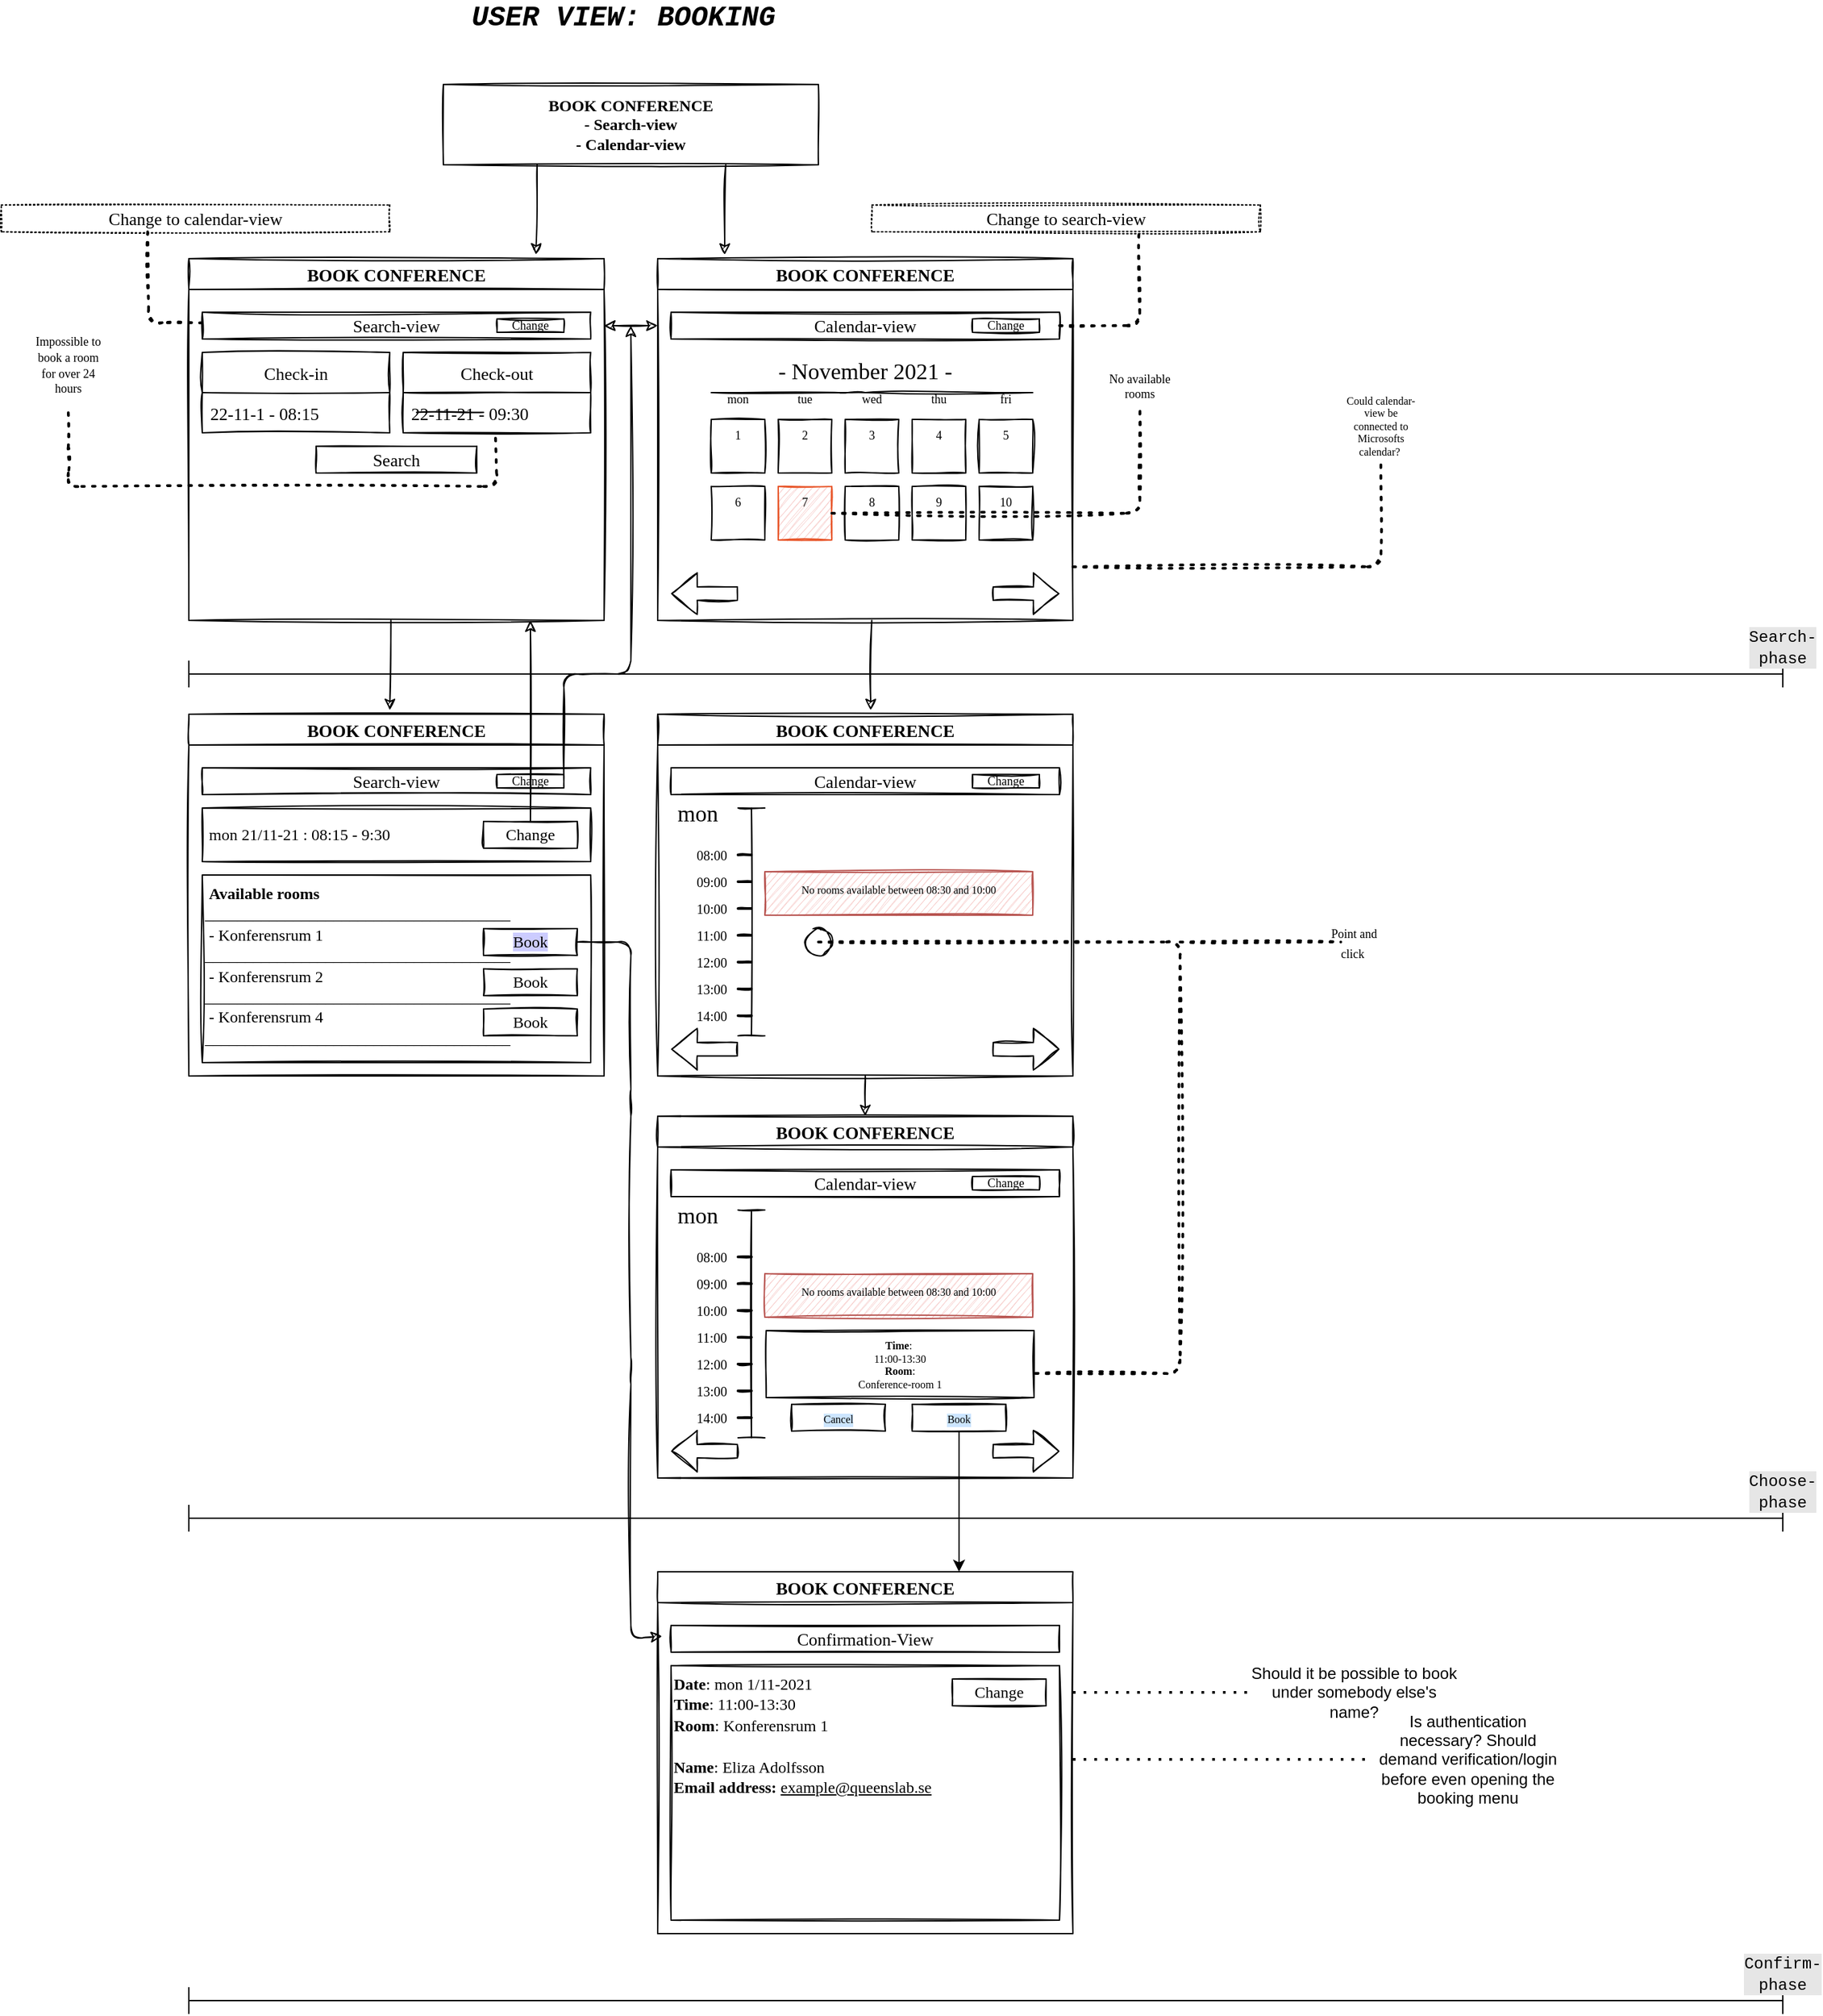 <mxfile version="14.6.0" type="github">
  <diagram id="JXZrnU6dK3xMpxj74gyy" name="Page-1">
    <mxGraphModel dx="3126" dy="891" grid="1" gridSize="10" guides="1" tooltips="1" connect="1" arrows="1" fold="1" page="1" pageScale="1" pageWidth="827" pageHeight="1169" math="0" shadow="0">
      <root>
        <mxCell id="0" />
        <mxCell id="1" parent="0" />
        <mxCell id="f3gWGGdjy4NmoF_1Ozcr-5" value="BOOK CONFERENCE" style="swimlane;fontFamily=Verdana;fontSize=13;rounded=0;sketch=1;" parent="1" vertex="1">
          <mxGeometry x="440" y="210" width="310" height="270" as="geometry" />
        </mxCell>
        <mxCell id="f3gWGGdjy4NmoF_1Ozcr-18" value="Calendar-view" style="whiteSpace=wrap;html=1;fontFamily=Verdana;fontSize=13;rounded=0;sketch=1;" parent="f3gWGGdjy4NmoF_1Ozcr-5" vertex="1">
          <mxGeometry x="10" y="40" width="290" height="20" as="geometry" />
        </mxCell>
        <mxCell id="zyLo-k-IU325QEQ1pN6g-35" value="Change" style="rounded=0;whiteSpace=wrap;html=1;fontFamily=Verdana;fontColor=#000000;align=center;verticalAlign=middle;fontSize=9;sketch=1;" parent="f3gWGGdjy4NmoF_1Ozcr-5" vertex="1">
          <mxGeometry x="235" y="45" width="50" height="10" as="geometry" />
        </mxCell>
        <mxCell id="zyLo-k-IU325QEQ1pN6g-53" value="- November 2021 -" style="text;html=1;strokeColor=none;fillColor=none;align=center;verticalAlign=middle;whiteSpace=wrap;rounded=0;fontFamily=Verdana;fontSize=17;fontColor=#000000;sketch=1;" parent="f3gWGGdjy4NmoF_1Ozcr-5" vertex="1">
          <mxGeometry x="20" y="70" width="270" height="30" as="geometry" />
        </mxCell>
        <mxCell id="zyLo-k-IU325QEQ1pN6g-54" value="" style="endArrow=none;html=1;rounded=1;fontFamily=Courier New;fontSize=21;fontColor=#000000;curved=0;sketch=1;" parent="f3gWGGdjy4NmoF_1Ozcr-5" edge="1">
          <mxGeometry width="50" height="50" relative="1" as="geometry">
            <mxPoint x="40" y="100" as="sourcePoint" />
            <mxPoint x="280" y="100" as="targetPoint" />
            <Array as="points">
              <mxPoint x="145" y="100" />
            </Array>
          </mxGeometry>
        </mxCell>
        <mxCell id="zyLo-k-IU325QEQ1pN6g-103" value="1" style="rounded=0;whiteSpace=wrap;html=1;fontFamily=Verdana;fontSize=9;fontColor=#000000;fillColor=none;align=center;verticalAlign=top;sketch=1;" parent="f3gWGGdjy4NmoF_1Ozcr-5" vertex="1">
          <mxGeometry x="40" y="120" width="40" height="40" as="geometry" />
        </mxCell>
        <mxCell id="zyLo-k-IU325QEQ1pN6g-104" value="2" style="rounded=0;whiteSpace=wrap;html=1;fontFamily=Verdana;fontSize=9;fontColor=#000000;fillColor=none;align=center;verticalAlign=top;sketch=1;" parent="f3gWGGdjy4NmoF_1Ozcr-5" vertex="1">
          <mxGeometry x="90" y="120" width="40" height="40" as="geometry" />
        </mxCell>
        <mxCell id="zyLo-k-IU325QEQ1pN6g-105" value="3" style="rounded=0;whiteSpace=wrap;html=1;fontFamily=Verdana;fontSize=9;fontColor=#000000;fillColor=none;align=center;verticalAlign=top;sketch=1;" parent="f3gWGGdjy4NmoF_1Ozcr-5" vertex="1">
          <mxGeometry x="140" y="120" width="40" height="40" as="geometry" />
        </mxCell>
        <mxCell id="zyLo-k-IU325QEQ1pN6g-106" value="4" style="rounded=0;whiteSpace=wrap;html=1;fontFamily=Verdana;fontSize=9;fontColor=#000000;fillColor=none;align=center;verticalAlign=top;sketch=1;" parent="f3gWGGdjy4NmoF_1Ozcr-5" vertex="1">
          <mxGeometry x="190" y="120" width="40" height="40" as="geometry" />
        </mxCell>
        <mxCell id="zyLo-k-IU325QEQ1pN6g-108" value="5" style="rounded=0;whiteSpace=wrap;html=1;fontFamily=Verdana;fontSize=9;fontColor=#000000;fillColor=none;align=center;verticalAlign=top;sketch=1;" parent="f3gWGGdjy4NmoF_1Ozcr-5" vertex="1">
          <mxGeometry x="240" y="120" width="40" height="40" as="geometry" />
        </mxCell>
        <mxCell id="zyLo-k-IU325QEQ1pN6g-109" value="6" style="rounded=0;whiteSpace=wrap;html=1;fontFamily=Verdana;fontSize=9;fontColor=#000000;fillColor=none;align=center;verticalAlign=top;sketch=1;" parent="f3gWGGdjy4NmoF_1Ozcr-5" vertex="1">
          <mxGeometry x="40" y="170" width="40" height="40" as="geometry" />
        </mxCell>
        <mxCell id="zyLo-k-IU325QEQ1pN6g-110" value="7" style="rounded=0;whiteSpace=wrap;html=1;fontFamily=Verdana;fontSize=9;fillColor=#f8cecc;align=center;verticalAlign=top;strokeColor=#E8562A;sketch=1;" parent="f3gWGGdjy4NmoF_1Ozcr-5" vertex="1">
          <mxGeometry x="90" y="170" width="40" height="40" as="geometry" />
        </mxCell>
        <mxCell id="zyLo-k-IU325QEQ1pN6g-111" value="8" style="rounded=0;whiteSpace=wrap;html=1;fontFamily=Verdana;fontSize=9;fontColor=#000000;fillColor=none;align=center;verticalAlign=top;sketch=1;" parent="f3gWGGdjy4NmoF_1Ozcr-5" vertex="1">
          <mxGeometry x="140" y="170" width="40" height="40" as="geometry" />
        </mxCell>
        <mxCell id="zyLo-k-IU325QEQ1pN6g-112" value="9" style="rounded=0;whiteSpace=wrap;html=1;fontFamily=Verdana;fontSize=9;fontColor=#000000;fillColor=none;align=center;verticalAlign=top;sketch=1;" parent="f3gWGGdjy4NmoF_1Ozcr-5" vertex="1">
          <mxGeometry x="190" y="170" width="40" height="40" as="geometry" />
        </mxCell>
        <mxCell id="zyLo-k-IU325QEQ1pN6g-113" value="10" style="rounded=0;whiteSpace=wrap;html=1;fontFamily=Verdana;fontSize=9;fontColor=#000000;fillColor=none;align=center;verticalAlign=top;sketch=1;" parent="f3gWGGdjy4NmoF_1Ozcr-5" vertex="1">
          <mxGeometry x="240" y="170" width="40" height="40" as="geometry" />
        </mxCell>
        <mxCell id="zyLo-k-IU325QEQ1pN6g-114" value="mon" style="text;html=1;strokeColor=none;fillColor=none;align=center;verticalAlign=middle;whiteSpace=wrap;rounded=0;fontFamily=Verdana;fontSize=9;fontColor=#000000;sketch=1;" parent="f3gWGGdjy4NmoF_1Ozcr-5" vertex="1">
          <mxGeometry x="30" y="90" width="60" height="30" as="geometry" />
        </mxCell>
        <mxCell id="zyLo-k-IU325QEQ1pN6g-115" value="tue" style="text;html=1;strokeColor=none;fillColor=none;align=center;verticalAlign=middle;whiteSpace=wrap;rounded=0;fontFamily=Verdana;fontSize=9;fontColor=#000000;sketch=1;" parent="f3gWGGdjy4NmoF_1Ozcr-5" vertex="1">
          <mxGeometry x="80" y="90" width="60" height="30" as="geometry" />
        </mxCell>
        <mxCell id="zyLo-k-IU325QEQ1pN6g-116" value="wed" style="text;html=1;strokeColor=none;fillColor=none;align=center;verticalAlign=middle;whiteSpace=wrap;rounded=0;fontFamily=Verdana;fontSize=9;fontColor=#000000;sketch=1;" parent="f3gWGGdjy4NmoF_1Ozcr-5" vertex="1">
          <mxGeometry x="130" y="90" width="60" height="30" as="geometry" />
        </mxCell>
        <mxCell id="zyLo-k-IU325QEQ1pN6g-118" value="thu" style="text;html=1;strokeColor=none;fillColor=none;align=center;verticalAlign=middle;whiteSpace=wrap;rounded=0;fontFamily=Verdana;fontSize=9;fontColor=#000000;sketch=1;" parent="f3gWGGdjy4NmoF_1Ozcr-5" vertex="1">
          <mxGeometry x="180" y="90" width="60" height="30" as="geometry" />
        </mxCell>
        <mxCell id="zyLo-k-IU325QEQ1pN6g-119" value="fri" style="text;html=1;strokeColor=none;fillColor=none;align=center;verticalAlign=middle;whiteSpace=wrap;rounded=0;fontFamily=Verdana;fontSize=9;fontColor=#000000;sketch=1;" parent="f3gWGGdjy4NmoF_1Ozcr-5" vertex="1">
          <mxGeometry x="230" y="90" width="60" height="30" as="geometry" />
        </mxCell>
        <mxCell id="J3u3MtIdnGx9U0rs0A85-35" value="" style="shape=flexArrow;endArrow=classic;html=1;rounded=1;fontFamily=Verdana;fontSize=17;fontColor=#000000;curved=0;sketch=1;" edge="1" parent="f3gWGGdjy4NmoF_1Ozcr-5">
          <mxGeometry width="50" height="50" relative="1" as="geometry">
            <mxPoint x="60" y="250" as="sourcePoint" />
            <mxPoint x="10" y="250" as="targetPoint" />
          </mxGeometry>
        </mxCell>
        <mxCell id="J3u3MtIdnGx9U0rs0A85-36" value="" style="shape=flexArrow;endArrow=classic;html=1;rounded=1;fontFamily=Verdana;fontSize=17;fontColor=#000000;curved=0;sketch=1;" edge="1" parent="f3gWGGdjy4NmoF_1Ozcr-5">
          <mxGeometry width="50" height="50" relative="1" as="geometry">
            <mxPoint x="250" y="250" as="sourcePoint" />
            <mxPoint x="300" y="250" as="targetPoint" />
          </mxGeometry>
        </mxCell>
        <mxCell id="f3gWGGdjy4NmoF_1Ozcr-19" value="BOOK CONFERENCE" style="swimlane;fontFamily=Verdana;fontSize=13;rounded=0;sketch=1;" parent="1" vertex="1">
          <mxGeometry x="90" y="210" width="310" height="270" as="geometry" />
        </mxCell>
        <mxCell id="f3gWGGdjy4NmoF_1Ozcr-20" value="Check-in" style="swimlane;fontStyle=0;childLayout=stackLayout;horizontal=1;startSize=30;horizontalStack=0;resizeParent=1;resizeParentMax=0;resizeLast=0;collapsible=1;marginBottom=0;fontFamily=Verdana;fontSize=13;rounded=0;sketch=1;" parent="f3gWGGdjy4NmoF_1Ozcr-19" vertex="1">
          <mxGeometry x="10" y="70" width="140" height="60" as="geometry" />
        </mxCell>
        <mxCell id="f3gWGGdjy4NmoF_1Ozcr-21" value="22-11-1 - 08:15" style="text;strokeColor=none;fillColor=none;align=left;verticalAlign=middle;spacingLeft=4;spacingRight=4;overflow=hidden;points=[[0,0.5],[1,0.5]];portConstraint=eastwest;rotatable=0;fontFamily=Verdana;fontSize=13;rounded=0;sketch=1;" parent="f3gWGGdjy4NmoF_1Ozcr-20" vertex="1">
          <mxGeometry y="30" width="140" height="30" as="geometry" />
        </mxCell>
        <mxCell id="f3gWGGdjy4NmoF_1Ozcr-22" value="Check-out" style="swimlane;fontStyle=0;childLayout=stackLayout;horizontal=1;startSize=30;horizontalStack=0;resizeParent=1;resizeParentMax=0;resizeLast=0;collapsible=1;marginBottom=0;fontFamily=Verdana;fontSize=13;rounded=0;sketch=1;" parent="f3gWGGdjy4NmoF_1Ozcr-19" vertex="1">
          <mxGeometry x="160" y="70" width="140" height="60" as="geometry" />
        </mxCell>
        <mxCell id="f3gWGGdjy4NmoF_1Ozcr-23" value="22-11-21 - 09:30" style="text;strokeColor=none;fillColor=none;align=left;verticalAlign=middle;spacingLeft=4;spacingRight=4;overflow=hidden;points=[[0,0.5],[1,0.5]];portConstraint=eastwest;rotatable=0;fontFamily=Verdana;fontSize=13;rounded=0;fontColor=#000000;sketch=1;" parent="f3gWGGdjy4NmoF_1Ozcr-22" vertex="1">
          <mxGeometry y="30" width="140" height="30" as="geometry" />
        </mxCell>
        <mxCell id="zyLo-k-IU325QEQ1pN6g-11" value="" style="endArrow=none;html=1;rounded=1;fontFamily=Courier New;fontColor=#000000;curved=0;sketch=1;" parent="f3gWGGdjy4NmoF_1Ozcr-22" edge="1">
          <mxGeometry width="50" height="50" relative="1" as="geometry">
            <mxPoint x="10" y="44.8" as="sourcePoint" />
            <mxPoint x="60" y="44.8" as="targetPoint" />
          </mxGeometry>
        </mxCell>
        <mxCell id="f3gWGGdjy4NmoF_1Ozcr-24" value="Search" style="whiteSpace=wrap;html=1;fontFamily=Verdana;fontSize=13;rounded=0;sketch=1;" parent="f3gWGGdjy4NmoF_1Ozcr-19" vertex="1">
          <mxGeometry x="95" y="140" width="120" height="20" as="geometry" />
        </mxCell>
        <mxCell id="f3gWGGdjy4NmoF_1Ozcr-25" value="Search-view" style="whiteSpace=wrap;html=1;fontFamily=Verdana;fontSize=13;rounded=0;sketch=1;" parent="f3gWGGdjy4NmoF_1Ozcr-19" vertex="1">
          <mxGeometry x="10" y="40" width="290" height="20" as="geometry" />
        </mxCell>
        <mxCell id="zyLo-k-IU325QEQ1pN6g-36" value="Change" style="rounded=0;whiteSpace=wrap;html=1;fontFamily=Verdana;fontColor=#000000;align=center;verticalAlign=middle;fontSize=9;sketch=1;" parent="f3gWGGdjy4NmoF_1Ozcr-19" vertex="1">
          <mxGeometry x="230" y="45" width="50" height="10" as="geometry" />
        </mxCell>
        <mxCell id="f3gWGGdjy4NmoF_1Ozcr-53" value="&lt;font face=&quot;Verdana&quot;&gt;&lt;b&gt;BOOK CONFERENCE&lt;br&gt;- Search-view&lt;br&gt;- Calendar-view&lt;br&gt;&lt;/b&gt;&lt;/font&gt;" style="rounded=0;whiteSpace=wrap;html=1;glass=0;sketch=1;" parent="1" vertex="1">
          <mxGeometry x="280" y="80" width="280" height="60" as="geometry" />
        </mxCell>
        <mxCell id="f3gWGGdjy4NmoF_1Ozcr-54" value="" style="endArrow=classic;html=1;rounded=1;curved=0;exitX=0.25;exitY=1;exitDx=0;exitDy=0;entryX=0.836;entryY=-0.011;entryDx=0;entryDy=0;entryPerimeter=0;sketch=1;" parent="1" source="f3gWGGdjy4NmoF_1Ozcr-53" target="f3gWGGdjy4NmoF_1Ozcr-19" edge="1">
          <mxGeometry width="50" height="50" relative="1" as="geometry">
            <mxPoint x="390" y="360" as="sourcePoint" />
            <mxPoint x="440" y="310" as="targetPoint" />
          </mxGeometry>
        </mxCell>
        <mxCell id="f3gWGGdjy4NmoF_1Ozcr-55" value="" style="endArrow=classic;html=1;rounded=1;curved=0;exitX=0.25;exitY=1;exitDx=0;exitDy=0;entryX=0.836;entryY=-0.011;entryDx=0;entryDy=0;entryPerimeter=0;sketch=1;" parent="1" edge="1">
          <mxGeometry width="50" height="50" relative="1" as="geometry">
            <mxPoint x="490.84" y="140" as="sourcePoint" />
            <mxPoint x="490.0" y="207.14" as="targetPoint" />
          </mxGeometry>
        </mxCell>
        <mxCell id="f3gWGGdjy4NmoF_1Ozcr-56" value="" style="endArrow=classic;startArrow=classic;html=1;rounded=1;curved=0;sketch=1;" parent="1" edge="1">
          <mxGeometry width="50" height="50" relative="1" as="geometry">
            <mxPoint x="400" y="260" as="sourcePoint" />
            <mxPoint x="440" y="260" as="targetPoint" />
          </mxGeometry>
        </mxCell>
        <mxCell id="f3gWGGdjy4NmoF_1Ozcr-59" value="Change to search-view" style="whiteSpace=wrap;html=1;fontFamily=Verdana;fontSize=13;rounded=0;dashed=1;dashPattern=1 2;sketch=1;" parent="1" vertex="1">
          <mxGeometry x="600" y="170" width="290" height="20" as="geometry" />
        </mxCell>
        <mxCell id="f3gWGGdjy4NmoF_1Ozcr-60" value="Change to calendar-view" style="whiteSpace=wrap;html=1;fontFamily=Verdana;fontSize=13;rounded=0;dashed=1;dashPattern=1 2;sketch=1;" parent="1" vertex="1">
          <mxGeometry x="-50" y="170" width="290" height="20" as="geometry" />
        </mxCell>
        <mxCell id="f3gWGGdjy4NmoF_1Ozcr-61" value="" style="endArrow=none;dashed=1;html=1;dashPattern=1 3;strokeWidth=2;rounded=1;curved=0;exitX=1;exitY=0.5;exitDx=0;exitDy=0;entryX=0.687;entryY=1.108;entryDx=0;entryDy=0;entryPerimeter=0;sketch=1;" parent="1" source="f3gWGGdjy4NmoF_1Ozcr-18" target="f3gWGGdjy4NmoF_1Ozcr-59" edge="1">
          <mxGeometry width="50" height="50" relative="1" as="geometry">
            <mxPoint x="760" y="260" as="sourcePoint" />
            <mxPoint x="800" y="200" as="targetPoint" />
            <Array as="points">
              <mxPoint x="800" y="260" />
            </Array>
          </mxGeometry>
        </mxCell>
        <mxCell id="f3gWGGdjy4NmoF_1Ozcr-62" value="" style="endArrow=none;dashed=1;html=1;dashPattern=1 3;strokeWidth=2;rounded=1;curved=0;exitX=0;exitY=0.392;exitDx=0;exitDy=0;entryX=0.687;entryY=1.108;entryDx=0;entryDy=0;entryPerimeter=0;exitPerimeter=0;sketch=1;" parent="1" source="f3gWGGdjy4NmoF_1Ozcr-25" edge="1">
          <mxGeometry width="50" height="50" relative="1" as="geometry">
            <mxPoint y="257.84" as="sourcePoint" />
            <mxPoint x="59.23" y="190.0" as="targetPoint" />
            <Array as="points">
              <mxPoint x="60" y="257.84" />
            </Array>
          </mxGeometry>
        </mxCell>
        <mxCell id="zyLo-k-IU325QEQ1pN6g-2" value="" style="endArrow=classic;html=1;rounded=1;curved=0;exitX=0.25;exitY=1;exitDx=0;exitDy=0;entryX=0.836;entryY=-0.011;entryDx=0;entryDy=0;entryPerimeter=0;sketch=1;" parent="1" edge="1">
          <mxGeometry width="50" height="50" relative="1" as="geometry">
            <mxPoint x="240.84" y="480" as="sourcePoint" />
            <mxPoint x="240.0" y="547.03" as="targetPoint" />
          </mxGeometry>
        </mxCell>
        <mxCell id="zyLo-k-IU325QEQ1pN6g-3" value="" style="endArrow=classic;html=1;rounded=1;curved=0;exitX=0.25;exitY=1;exitDx=0;exitDy=0;entryX=0.836;entryY=-0.011;entryDx=0;entryDy=0;entryPerimeter=0;sketch=1;" parent="1" edge="1">
          <mxGeometry width="50" height="50" relative="1" as="geometry">
            <mxPoint x="599.84" y="480" as="sourcePoint" />
            <mxPoint x="599.0" y="547.03" as="targetPoint" />
          </mxGeometry>
        </mxCell>
        <mxCell id="zyLo-k-IU325QEQ1pN6g-4" value="BOOK CONFERENCE" style="swimlane;fontFamily=Verdana;fontSize=13;rounded=0;sketch=1;" parent="1" vertex="1">
          <mxGeometry x="90" y="550" width="310" height="270" as="geometry" />
        </mxCell>
        <mxCell id="zyLo-k-IU325QEQ1pN6g-10" value="Search-view" style="whiteSpace=wrap;html=1;fontFamily=Verdana;fontSize=13;rounded=0;sketch=1;" parent="zyLo-k-IU325QEQ1pN6g-4" vertex="1">
          <mxGeometry x="10" y="40" width="290" height="20" as="geometry" />
        </mxCell>
        <mxCell id="zyLo-k-IU325QEQ1pN6g-25" value="&lt;font face=&quot;Verdana&quot;&gt;&amp;nbsp;mon 21/11-21 : 08:15 - 9:30&lt;/font&gt;" style="rounded=0;whiteSpace=wrap;html=1;fontFamily=Courier New;fontColor=#000000;align=left;sketch=1;" parent="zyLo-k-IU325QEQ1pN6g-4" vertex="1">
          <mxGeometry x="10" y="70" width="290" height="40" as="geometry" />
        </mxCell>
        <mxCell id="zyLo-k-IU325QEQ1pN6g-29" value="&lt;font face=&quot;Verdana&quot;&gt;&amp;nbsp;&lt;b&gt;Available&amp;nbsp;rooms&lt;/b&gt;&lt;br&gt;______________________________________&lt;br&gt;&amp;nbsp;- Konferensrum 1&lt;br&gt;______________________________________&lt;br&gt;&amp;nbsp;- Konferensrum 2&lt;br&gt;______________________________________&lt;br&gt;&amp;nbsp;- Konferensrum 4&lt;br&gt;______________________________________&lt;br&gt;&lt;/font&gt;" style="rounded=0;whiteSpace=wrap;html=1;fontFamily=Courier New;fontColor=#000000;align=left;verticalAlign=top;sketch=1;" parent="zyLo-k-IU325QEQ1pN6g-4" vertex="1">
          <mxGeometry x="10" y="120" width="290" height="140" as="geometry" />
        </mxCell>
        <mxCell id="zyLo-k-IU325QEQ1pN6g-30" value="Change" style="rounded=0;whiteSpace=wrap;html=1;fontFamily=Verdana;fontColor=#000000;align=center;verticalAlign=middle;sketch=1;" parent="zyLo-k-IU325QEQ1pN6g-4" vertex="1">
          <mxGeometry x="220" y="80" width="70" height="20" as="geometry" />
        </mxCell>
        <mxCell id="zyLo-k-IU325QEQ1pN6g-32" value="&lt;span style=&quot;background-color: rgb(204 , 204 , 255)&quot;&gt;Book&lt;/span&gt;" style="whiteSpace=wrap;html=1;fontFamily=Verdana;fontSize=12;rounded=0;sketch=1;" parent="zyLo-k-IU325QEQ1pN6g-4" vertex="1">
          <mxGeometry x="220" y="160" width="70" height="20" as="geometry" />
        </mxCell>
        <mxCell id="zyLo-k-IU325QEQ1pN6g-33" value="Book" style="whiteSpace=wrap;html=1;fontFamily=Verdana;fontSize=12;rounded=0;sketch=1;" parent="zyLo-k-IU325QEQ1pN6g-4" vertex="1">
          <mxGeometry x="220" y="190" width="70" height="20" as="geometry" />
        </mxCell>
        <mxCell id="zyLo-k-IU325QEQ1pN6g-34" value="Book" style="whiteSpace=wrap;html=1;fontFamily=Verdana;fontSize=12;rounded=0;sketch=1;" parent="zyLo-k-IU325QEQ1pN6g-4" vertex="1">
          <mxGeometry x="220" y="220" width="70" height="20" as="geometry" />
        </mxCell>
        <mxCell id="zyLo-k-IU325QEQ1pN6g-44" value="Change" style="rounded=0;whiteSpace=wrap;html=1;fontFamily=Verdana;fontColor=#000000;align=center;verticalAlign=middle;fontSize=9;sketch=1;" parent="zyLo-k-IU325QEQ1pN6g-4" vertex="1">
          <mxGeometry x="230" y="45" width="50" height="10" as="geometry" />
        </mxCell>
        <mxCell id="zyLo-k-IU325QEQ1pN6g-31" value="" style="endArrow=classic;html=1;rounded=1;curved=0;exitX=0.5;exitY=0;exitDx=0;exitDy=0;sketch=1;" parent="1" source="zyLo-k-IU325QEQ1pN6g-30" edge="1">
          <mxGeometry width="50" height="50" relative="1" as="geometry">
            <mxPoint x="350.84" y="500" as="sourcePoint" />
            <mxPoint x="345" y="480" as="targetPoint" />
          </mxGeometry>
        </mxCell>
        <mxCell id="zyLo-k-IU325QEQ1pN6g-37" value="BOOK CONFERENCE" style="swimlane;fontFamily=Verdana;fontSize=13;rounded=0;sketch=1;" parent="1" vertex="1">
          <mxGeometry x="440" y="550" width="310" height="270" as="geometry" />
        </mxCell>
        <mxCell id="zyLo-k-IU325QEQ1pN6g-38" value="Calendar-view" style="whiteSpace=wrap;html=1;fontFamily=Verdana;fontSize=13;rounded=0;sketch=1;" parent="zyLo-k-IU325QEQ1pN6g-37" vertex="1">
          <mxGeometry x="10" y="40" width="290" height="20" as="geometry" />
        </mxCell>
        <mxCell id="zyLo-k-IU325QEQ1pN6g-43" value="Change" style="rounded=0;whiteSpace=wrap;html=1;fontFamily=Verdana;fontColor=#000000;align=center;verticalAlign=middle;fontSize=9;sketch=1;" parent="zyLo-k-IU325QEQ1pN6g-37" vertex="1">
          <mxGeometry x="235" y="45" width="50" height="10" as="geometry" />
        </mxCell>
        <mxCell id="zyLo-k-IU325QEQ1pN6g-123" value="" style="shape=flexArrow;endArrow=classic;html=1;rounded=1;fontFamily=Verdana;fontSize=17;fontColor=#000000;curved=0;sketch=1;" parent="zyLo-k-IU325QEQ1pN6g-37" edge="1">
          <mxGeometry width="50" height="50" relative="1" as="geometry">
            <mxPoint x="250" y="250" as="sourcePoint" />
            <mxPoint x="300" y="250" as="targetPoint" />
          </mxGeometry>
        </mxCell>
        <mxCell id="zyLo-k-IU325QEQ1pN6g-124" value="" style="shape=flexArrow;endArrow=classic;html=1;rounded=1;fontFamily=Verdana;fontSize=17;fontColor=#000000;curved=0;sketch=1;" parent="zyLo-k-IU325QEQ1pN6g-37" edge="1">
          <mxGeometry width="50" height="50" relative="1" as="geometry">
            <mxPoint x="60" y="250" as="sourcePoint" />
            <mxPoint x="10" y="250" as="targetPoint" />
          </mxGeometry>
        </mxCell>
        <mxCell id="zyLo-k-IU325QEQ1pN6g-125" value="mon" style="text;html=1;strokeColor=none;fillColor=none;align=center;verticalAlign=middle;whiteSpace=wrap;rounded=0;fontFamily=Verdana;fontSize=17;fontColor=#000000;sketch=1;" parent="zyLo-k-IU325QEQ1pN6g-37" vertex="1">
          <mxGeometry y="60" width="60" height="30" as="geometry" />
        </mxCell>
        <mxCell id="zyLo-k-IU325QEQ1pN6g-126" value="" style="shape=crossbar;whiteSpace=wrap;html=1;rounded=1;direction=south;fontFamily=Verdana;fontSize=17;fontColor=#000000;strokeColor=#000000;fillColor=none;align=center;verticalAlign=top;labelBackgroundColor=none;sketch=1;" parent="zyLo-k-IU325QEQ1pN6g-37" vertex="1">
          <mxGeometry x="60" y="70" width="20" height="170" as="geometry" />
        </mxCell>
        <mxCell id="zyLo-k-IU325QEQ1pN6g-127" value="" style="line;strokeWidth=2;html=1;rounded=0;labelBackgroundColor=none;fontFamily=Verdana;fontSize=17;fontColor=#000000;fillColor=none;align=center;verticalAlign=top;fontStyle=0;sketch=1;" parent="zyLo-k-IU325QEQ1pN6g-37" vertex="1">
          <mxGeometry x="60" y="100" width="10" height="10" as="geometry" />
        </mxCell>
        <mxCell id="zyLo-k-IU325QEQ1pN6g-128" value="08:00" style="text;strokeColor=none;fillColor=none;html=1;fontSize=10;fontStyle=0;verticalAlign=middle;align=center;rounded=0;labelBackgroundColor=none;fontFamily=Verdana;fontColor=#000000;sketch=1;" parent="zyLo-k-IU325QEQ1pN6g-37" vertex="1">
          <mxGeometry x="20" y="97.5" width="40" height="15" as="geometry" />
        </mxCell>
        <mxCell id="zyLo-k-IU325QEQ1pN6g-129" value="" style="line;strokeWidth=2;html=1;rounded=0;labelBackgroundColor=none;fontFamily=Verdana;fontSize=17;fontColor=#000000;fillColor=none;align=center;verticalAlign=top;fontStyle=0;sketch=1;" parent="zyLo-k-IU325QEQ1pN6g-37" vertex="1">
          <mxGeometry x="60" y="120" width="10" height="10" as="geometry" />
        </mxCell>
        <mxCell id="zyLo-k-IU325QEQ1pN6g-130" value="09:00" style="text;strokeColor=none;fillColor=none;html=1;fontSize=10;fontStyle=0;verticalAlign=middle;align=center;rounded=0;labelBackgroundColor=none;fontFamily=Verdana;fontColor=#000000;sketch=1;" parent="zyLo-k-IU325QEQ1pN6g-37" vertex="1">
          <mxGeometry x="20" y="117.5" width="40" height="15" as="geometry" />
        </mxCell>
        <mxCell id="zyLo-k-IU325QEQ1pN6g-142" value="" style="line;strokeWidth=2;html=1;rounded=0;labelBackgroundColor=none;fontFamily=Verdana;fontSize=17;fontColor=#000000;fillColor=none;align=center;verticalAlign=top;fontStyle=0;sketch=1;" parent="zyLo-k-IU325QEQ1pN6g-37" vertex="1">
          <mxGeometry x="60" y="140" width="10" height="10" as="geometry" />
        </mxCell>
        <mxCell id="zyLo-k-IU325QEQ1pN6g-143" value="" style="line;strokeWidth=2;html=1;rounded=0;labelBackgroundColor=none;fontFamily=Verdana;fontSize=17;fontColor=#000000;fillColor=none;align=center;verticalAlign=top;fontStyle=0;sketch=1;" parent="zyLo-k-IU325QEQ1pN6g-37" vertex="1">
          <mxGeometry x="60" y="160" width="10" height="10" as="geometry" />
        </mxCell>
        <mxCell id="zyLo-k-IU325QEQ1pN6g-144" value="" style="line;strokeWidth=2;html=1;rounded=0;labelBackgroundColor=none;fontFamily=Verdana;fontSize=17;fontColor=#000000;fillColor=none;align=center;verticalAlign=top;fontStyle=0;sketch=1;" parent="zyLo-k-IU325QEQ1pN6g-37" vertex="1">
          <mxGeometry x="60" y="180" width="10" height="10" as="geometry" />
        </mxCell>
        <mxCell id="zyLo-k-IU325QEQ1pN6g-145" value="" style="line;strokeWidth=2;html=1;rounded=0;labelBackgroundColor=none;fontFamily=Verdana;fontSize=17;fontColor=#000000;fillColor=none;align=center;verticalAlign=top;fontStyle=0;sketch=1;" parent="zyLo-k-IU325QEQ1pN6g-37" vertex="1">
          <mxGeometry x="60" y="200" width="10" height="10" as="geometry" />
        </mxCell>
        <mxCell id="zyLo-k-IU325QEQ1pN6g-161" value="" style="line;strokeWidth=2;html=1;rounded=0;labelBackgroundColor=none;fontFamily=Verdana;fontSize=17;fontColor=#000000;fillColor=none;align=center;verticalAlign=top;fontStyle=0;sketch=1;" parent="zyLo-k-IU325QEQ1pN6g-37" vertex="1">
          <mxGeometry x="60" y="220" width="10" height="10" as="geometry" />
        </mxCell>
        <mxCell id="zyLo-k-IU325QEQ1pN6g-178" value="10:00" style="text;strokeColor=none;fillColor=none;html=1;fontSize=10;fontStyle=0;verticalAlign=middle;align=center;rounded=0;labelBackgroundColor=none;fontFamily=Verdana;fontColor=#000000;sketch=1;" parent="zyLo-k-IU325QEQ1pN6g-37" vertex="1">
          <mxGeometry x="20" y="137.5" width="40" height="15" as="geometry" />
        </mxCell>
        <mxCell id="zyLo-k-IU325QEQ1pN6g-179" value="11:00" style="text;strokeColor=none;fillColor=none;html=1;fontSize=10;fontStyle=0;verticalAlign=middle;align=center;rounded=0;labelBackgroundColor=none;fontFamily=Verdana;fontColor=#000000;sketch=1;" parent="zyLo-k-IU325QEQ1pN6g-37" vertex="1">
          <mxGeometry x="20" y="157.5" width="40" height="15" as="geometry" />
        </mxCell>
        <mxCell id="zyLo-k-IU325QEQ1pN6g-180" value="12:00" style="text;strokeColor=none;fillColor=none;html=1;fontSize=10;fontStyle=0;verticalAlign=middle;align=center;rounded=0;labelBackgroundColor=none;fontFamily=Verdana;fontColor=#000000;sketch=1;" parent="zyLo-k-IU325QEQ1pN6g-37" vertex="1">
          <mxGeometry x="20" y="177.5" width="40" height="15" as="geometry" />
        </mxCell>
        <mxCell id="zyLo-k-IU325QEQ1pN6g-181" value="13:00" style="text;strokeColor=none;fillColor=none;html=1;fontSize=10;fontStyle=0;verticalAlign=middle;align=center;rounded=0;labelBackgroundColor=none;fontFamily=Verdana;fontColor=#000000;sketch=1;" parent="zyLo-k-IU325QEQ1pN6g-37" vertex="1">
          <mxGeometry x="20" y="197.5" width="40" height="15" as="geometry" />
        </mxCell>
        <mxCell id="zyLo-k-IU325QEQ1pN6g-182" value="14:00" style="text;strokeColor=none;fillColor=none;html=1;fontSize=10;fontStyle=0;verticalAlign=middle;align=center;rounded=0;labelBackgroundColor=none;fontFamily=Verdana;fontColor=#000000;sketch=1;" parent="zyLo-k-IU325QEQ1pN6g-37" vertex="1">
          <mxGeometry x="20" y="217.5" width="40" height="15" as="geometry" />
        </mxCell>
        <mxCell id="zyLo-k-IU325QEQ1pN6g-184" value="&lt;font style=&quot;font-size: 8px&quot;&gt;No rooms available between 08:30 and 10:00&lt;/font&gt;" style="rounded=0;whiteSpace=wrap;html=1;labelBackgroundColor=none;fontFamily=Verdana;fontSize=10;strokeColor=#b85450;fillColor=#f8cecc;align=center;verticalAlign=top;sketch=1;" parent="zyLo-k-IU325QEQ1pN6g-37" vertex="1">
          <mxGeometry x="80" y="117.5" width="200" height="32.5" as="geometry" />
        </mxCell>
        <mxCell id="J3u3MtIdnGx9U0rs0A85-2" value="" style="ellipse;whiteSpace=wrap;html=1;aspect=fixed;sketch=1;" vertex="1" parent="zyLo-k-IU325QEQ1pN6g-37">
          <mxGeometry x="110" y="160" width="20" height="20" as="geometry" />
        </mxCell>
        <mxCell id="zyLo-k-IU325QEQ1pN6g-50" value="&lt;font face=&quot;Courier New&quot; size=&quot;1&quot;&gt;&lt;i&gt;&lt;b style=&quot;font-size: 21px&quot;&gt;USER VIEW: BOOKING&lt;/b&gt;&lt;/i&gt;&lt;/font&gt;" style="text;html=1;align=center;verticalAlign=middle;resizable=0;points=[];autosize=1;strokeColor=none;fillColor=none;fontSize=9;fontFamily=Verdana;fontColor=#000000;sketch=1;" parent="1" vertex="1">
          <mxGeometry x="294" y="20" width="240" height="20" as="geometry" />
        </mxCell>
        <mxCell id="zyLo-k-IU325QEQ1pN6g-52" value="" style="endArrow=classic;html=1;rounded=1;curved=0;exitX=0.5;exitY=0;exitDx=0;exitDy=0;sketch=1;" parent="1" edge="1">
          <mxGeometry width="50" height="50" relative="1" as="geometry">
            <mxPoint x="370" y="600" as="sourcePoint" />
            <mxPoint x="420" y="260" as="targetPoint" />
            <Array as="points">
              <mxPoint x="370" y="520" />
              <mxPoint x="420" y="520" />
            </Array>
          </mxGeometry>
        </mxCell>
        <mxCell id="zyLo-k-IU325QEQ1pN6g-101" value="" style="endArrow=none;dashed=1;html=1;dashPattern=1 3;strokeWidth=2;rounded=1;fontFamily=Courier New;fontSize=14;fontColor=#000000;curved=0;entryX=0.492;entryY=1.029;entryDx=0;entryDy=0;entryPerimeter=0;sketch=1;" parent="1" target="f3gWGGdjy4NmoF_1Ozcr-23" edge="1">
          <mxGeometry width="50" height="50" relative="1" as="geometry">
            <mxPoint y="325" as="sourcePoint" />
            <mxPoint x="320" y="380" as="targetPoint" />
            <Array as="points">
              <mxPoint y="360" />
              <mxPoint y="380" />
              <mxPoint x="320" y="380" />
            </Array>
          </mxGeometry>
        </mxCell>
        <mxCell id="zyLo-k-IU325QEQ1pN6g-102" value="&lt;font face=&quot;Verdana&quot;&gt;&lt;span style=&quot;font-style: normal&quot;&gt;Impossible to book a room for over 24 hours&lt;/span&gt;&lt;/font&gt;" style="text;html=1;strokeColor=none;fillColor=none;align=center;verticalAlign=middle;whiteSpace=wrap;rounded=0;fontFamily=Courier New;fontSize=9;fontColor=#000000;fontStyle=2;sketch=1;" parent="1" vertex="1">
          <mxGeometry x="-30" y="250" width="60" height="80" as="geometry" />
        </mxCell>
        <mxCell id="zyLo-k-IU325QEQ1pN6g-120" value="" style="endArrow=none;dashed=1;html=1;dashPattern=1 3;strokeWidth=2;rounded=1;fontFamily=Verdana;fontSize=9;fontColor=#000000;curved=0;exitX=1;exitY=0.5;exitDx=0;exitDy=0;sketch=1;" parent="1" source="zyLo-k-IU325QEQ1pN6g-110" edge="1">
          <mxGeometry width="50" height="50" relative="1" as="geometry">
            <mxPoint x="570" y="390" as="sourcePoint" />
            <mxPoint x="800" y="320" as="targetPoint" />
            <Array as="points">
              <mxPoint x="800" y="400" />
            </Array>
          </mxGeometry>
        </mxCell>
        <mxCell id="zyLo-k-IU325QEQ1pN6g-122" value="No available rooms" style="text;html=1;strokeColor=none;fillColor=none;align=center;verticalAlign=middle;whiteSpace=wrap;rounded=0;fontFamily=Verdana;fontSize=9;fontColor=#000000;sketch=1;" parent="1" vertex="1">
          <mxGeometry x="770" y="290" width="60" height="30" as="geometry" />
        </mxCell>
        <mxCell id="zyLo-k-IU325QEQ1pN6g-185" value="" style="endArrow=none;dashed=1;html=1;dashPattern=1 3;strokeWidth=2;rounded=1;fontFamily=Verdana;fontSize=9;fontColor=#000000;curved=0;exitX=1;exitY=0.5;exitDx=0;exitDy=0;sketch=1;" parent="1" edge="1">
          <mxGeometry width="50" height="50" relative="1" as="geometry">
            <mxPoint x="750" y="440" as="sourcePoint" />
            <mxPoint x="980" y="360" as="targetPoint" />
            <Array as="points">
              <mxPoint x="980" y="440" />
            </Array>
          </mxGeometry>
        </mxCell>
        <mxCell id="zyLo-k-IU325QEQ1pN6g-186" value="Could calendar-view be connected to Microsofts calendar?&amp;nbsp;" style="text;html=1;strokeColor=none;fillColor=none;align=center;verticalAlign=middle;whiteSpace=wrap;rounded=0;labelBackgroundColor=none;fontFamily=Verdana;fontSize=8;fontColor=#000000;sketch=1;" parent="1" vertex="1">
          <mxGeometry x="950" y="320" width="60" height="30" as="geometry" />
        </mxCell>
        <mxCell id="zyLo-k-IU325QEQ1pN6g-187" value="BOOK CONFERENCE" style="swimlane;fontFamily=Verdana;fontSize=13;rounded=0;sketch=1;" parent="1" vertex="1">
          <mxGeometry x="440" y="850" width="310" height="270" as="geometry" />
        </mxCell>
        <mxCell id="zyLo-k-IU325QEQ1pN6g-188" value="Calendar-view" style="whiteSpace=wrap;html=1;fontFamily=Verdana;fontSize=13;rounded=0;sketch=1;" parent="zyLo-k-IU325QEQ1pN6g-187" vertex="1">
          <mxGeometry x="10" y="40" width="290" height="20" as="geometry" />
        </mxCell>
        <mxCell id="zyLo-k-IU325QEQ1pN6g-189" value="Change" style="rounded=0;whiteSpace=wrap;html=1;fontFamily=Verdana;fontColor=#000000;align=center;verticalAlign=middle;fontSize=9;sketch=1;" parent="zyLo-k-IU325QEQ1pN6g-187" vertex="1">
          <mxGeometry x="235" y="45" width="50" height="10" as="geometry" />
        </mxCell>
        <mxCell id="zyLo-k-IU325QEQ1pN6g-190" value="" style="shape=flexArrow;endArrow=classic;html=1;rounded=1;fontFamily=Verdana;fontSize=17;fontColor=#000000;curved=0;sketch=1;" parent="zyLo-k-IU325QEQ1pN6g-187" edge="1">
          <mxGeometry width="50" height="50" relative="1" as="geometry">
            <mxPoint x="250" y="250" as="sourcePoint" />
            <mxPoint x="300" y="250" as="targetPoint" />
          </mxGeometry>
        </mxCell>
        <mxCell id="zyLo-k-IU325QEQ1pN6g-191" value="" style="shape=flexArrow;endArrow=classic;html=1;rounded=1;fontFamily=Verdana;fontSize=17;fontColor=#000000;curved=0;sketch=1;" parent="zyLo-k-IU325QEQ1pN6g-187" edge="1">
          <mxGeometry width="50" height="50" relative="1" as="geometry">
            <mxPoint x="60" y="250" as="sourcePoint" />
            <mxPoint x="10" y="250" as="targetPoint" />
          </mxGeometry>
        </mxCell>
        <mxCell id="zyLo-k-IU325QEQ1pN6g-192" value="mon" style="text;html=1;strokeColor=none;fillColor=none;align=center;verticalAlign=middle;whiteSpace=wrap;rounded=0;fontFamily=Verdana;fontSize=17;fontColor=#000000;sketch=1;" parent="zyLo-k-IU325QEQ1pN6g-187" vertex="1">
          <mxGeometry y="60" width="60" height="30" as="geometry" />
        </mxCell>
        <mxCell id="zyLo-k-IU325QEQ1pN6g-193" value="" style="shape=crossbar;whiteSpace=wrap;html=1;rounded=1;direction=south;fontFamily=Verdana;fontSize=17;fontColor=#000000;strokeColor=#000000;fillColor=none;align=center;verticalAlign=top;labelBackgroundColor=none;sketch=1;" parent="zyLo-k-IU325QEQ1pN6g-187" vertex="1">
          <mxGeometry x="60" y="70" width="20" height="170" as="geometry" />
        </mxCell>
        <mxCell id="zyLo-k-IU325QEQ1pN6g-194" value="" style="line;strokeWidth=2;html=1;rounded=0;labelBackgroundColor=none;fontFamily=Verdana;fontSize=17;fontColor=#000000;fillColor=none;align=center;verticalAlign=top;fontStyle=0;sketch=1;" parent="zyLo-k-IU325QEQ1pN6g-187" vertex="1">
          <mxGeometry x="60" y="100" width="10" height="10" as="geometry" />
        </mxCell>
        <mxCell id="zyLo-k-IU325QEQ1pN6g-195" value="08:00" style="text;strokeColor=none;fillColor=none;html=1;fontSize=10;fontStyle=0;verticalAlign=middle;align=center;rounded=0;labelBackgroundColor=none;fontFamily=Verdana;fontColor=#000000;sketch=1;" parent="zyLo-k-IU325QEQ1pN6g-187" vertex="1">
          <mxGeometry x="20" y="97.5" width="40" height="15" as="geometry" />
        </mxCell>
        <mxCell id="zyLo-k-IU325QEQ1pN6g-196" value="" style="line;strokeWidth=2;html=1;rounded=0;labelBackgroundColor=none;fontFamily=Verdana;fontSize=17;fontColor=#000000;fillColor=none;align=center;verticalAlign=top;fontStyle=0;sketch=1;" parent="zyLo-k-IU325QEQ1pN6g-187" vertex="1">
          <mxGeometry x="60" y="120" width="10" height="10" as="geometry" />
        </mxCell>
        <mxCell id="zyLo-k-IU325QEQ1pN6g-197" value="09:00" style="text;strokeColor=none;fillColor=none;html=1;fontSize=10;fontStyle=0;verticalAlign=middle;align=center;rounded=0;labelBackgroundColor=none;fontFamily=Verdana;fontColor=#000000;sketch=1;" parent="zyLo-k-IU325QEQ1pN6g-187" vertex="1">
          <mxGeometry x="20" y="117.5" width="40" height="15" as="geometry" />
        </mxCell>
        <mxCell id="zyLo-k-IU325QEQ1pN6g-198" value="" style="line;strokeWidth=2;html=1;rounded=0;labelBackgroundColor=none;fontFamily=Verdana;fontSize=17;fontColor=#000000;fillColor=none;align=center;verticalAlign=top;fontStyle=0;sketch=1;" parent="zyLo-k-IU325QEQ1pN6g-187" vertex="1">
          <mxGeometry x="60" y="140" width="10" height="10" as="geometry" />
        </mxCell>
        <mxCell id="zyLo-k-IU325QEQ1pN6g-199" value="" style="line;strokeWidth=2;html=1;rounded=0;labelBackgroundColor=none;fontFamily=Verdana;fontSize=17;fontColor=#000000;fillColor=none;align=center;verticalAlign=top;fontStyle=0;sketch=1;" parent="zyLo-k-IU325QEQ1pN6g-187" vertex="1">
          <mxGeometry x="60" y="160" width="10" height="10" as="geometry" />
        </mxCell>
        <mxCell id="zyLo-k-IU325QEQ1pN6g-200" value="" style="line;strokeWidth=2;html=1;rounded=0;labelBackgroundColor=none;fontFamily=Verdana;fontSize=17;fontColor=#000000;fillColor=none;align=center;verticalAlign=top;fontStyle=0;sketch=1;" parent="zyLo-k-IU325QEQ1pN6g-187" vertex="1">
          <mxGeometry x="60" y="180" width="10" height="10" as="geometry" />
        </mxCell>
        <mxCell id="zyLo-k-IU325QEQ1pN6g-201" value="" style="line;strokeWidth=2;html=1;rounded=0;labelBackgroundColor=none;fontFamily=Verdana;fontSize=17;fontColor=#000000;fillColor=none;align=center;verticalAlign=top;fontStyle=0;sketch=1;" parent="zyLo-k-IU325QEQ1pN6g-187" vertex="1">
          <mxGeometry x="60" y="200" width="10" height="10" as="geometry" />
        </mxCell>
        <mxCell id="zyLo-k-IU325QEQ1pN6g-202" value="" style="line;strokeWidth=2;html=1;rounded=0;labelBackgroundColor=none;fontFamily=Verdana;fontSize=17;fontColor=#000000;fillColor=none;align=center;verticalAlign=top;fontStyle=0;sketch=1;" parent="zyLo-k-IU325QEQ1pN6g-187" vertex="1">
          <mxGeometry x="60" y="220" width="10" height="10" as="geometry" />
        </mxCell>
        <mxCell id="zyLo-k-IU325QEQ1pN6g-203" value="10:00" style="text;strokeColor=none;fillColor=none;html=1;fontSize=10;fontStyle=0;verticalAlign=middle;align=center;rounded=0;labelBackgroundColor=none;fontFamily=Verdana;fontColor=#000000;sketch=1;" parent="zyLo-k-IU325QEQ1pN6g-187" vertex="1">
          <mxGeometry x="20" y="137.5" width="40" height="15" as="geometry" />
        </mxCell>
        <mxCell id="zyLo-k-IU325QEQ1pN6g-204" value="11:00" style="text;strokeColor=none;fillColor=none;html=1;fontSize=10;fontStyle=0;verticalAlign=middle;align=center;rounded=0;labelBackgroundColor=none;fontFamily=Verdana;fontColor=#000000;sketch=1;" parent="zyLo-k-IU325QEQ1pN6g-187" vertex="1">
          <mxGeometry x="20" y="157.5" width="40" height="15" as="geometry" />
        </mxCell>
        <mxCell id="zyLo-k-IU325QEQ1pN6g-205" value="12:00" style="text;strokeColor=none;fillColor=none;html=1;fontSize=10;fontStyle=0;verticalAlign=middle;align=center;rounded=0;labelBackgroundColor=none;fontFamily=Verdana;fontColor=#000000;sketch=1;" parent="zyLo-k-IU325QEQ1pN6g-187" vertex="1">
          <mxGeometry x="20" y="177.5" width="40" height="15" as="geometry" />
        </mxCell>
        <mxCell id="zyLo-k-IU325QEQ1pN6g-206" value="13:00" style="text;strokeColor=none;fillColor=none;html=1;fontSize=10;fontStyle=0;verticalAlign=middle;align=center;rounded=0;labelBackgroundColor=none;fontFamily=Verdana;fontColor=#000000;sketch=1;" parent="zyLo-k-IU325QEQ1pN6g-187" vertex="1">
          <mxGeometry x="20" y="197.5" width="40" height="15" as="geometry" />
        </mxCell>
        <mxCell id="zyLo-k-IU325QEQ1pN6g-207" value="14:00" style="text;strokeColor=none;fillColor=none;html=1;fontSize=10;fontStyle=0;verticalAlign=middle;align=center;rounded=0;labelBackgroundColor=none;fontFamily=Verdana;fontColor=#000000;sketch=1;" parent="zyLo-k-IU325QEQ1pN6g-187" vertex="1">
          <mxGeometry x="20" y="217.5" width="40" height="15" as="geometry" />
        </mxCell>
        <mxCell id="zyLo-k-IU325QEQ1pN6g-208" value="&lt;font style=&quot;font-size: 8px&quot;&gt;No rooms available between 08:30 and 10:00&lt;/font&gt;" style="rounded=0;whiteSpace=wrap;html=1;labelBackgroundColor=none;fontFamily=Verdana;fontSize=10;strokeColor=#b85450;fillColor=#f8cecc;align=center;verticalAlign=top;sketch=1;" parent="zyLo-k-IU325QEQ1pN6g-187" vertex="1">
          <mxGeometry x="80" y="117.5" width="200" height="32.5" as="geometry" />
        </mxCell>
        <mxCell id="zyLo-k-IU325QEQ1pN6g-209" value="&lt;b&gt;Time&lt;/b&gt;:&amp;nbsp;&lt;br&gt;11:00-13:30&lt;br&gt;&lt;b&gt;Room&lt;/b&gt;:&lt;br&gt;Conference-room 1" style="rounded=0;whiteSpace=wrap;html=1;labelBackgroundColor=none;fontFamily=Verdana;fontSize=8;fontColor=#000000;strokeColor=#000000;fillColor=none;align=center;verticalAlign=top;sketch=1;" parent="zyLo-k-IU325QEQ1pN6g-187" vertex="1">
          <mxGeometry x="81" y="160" width="200" height="50" as="geometry" />
        </mxCell>
        <mxCell id="zyLo-k-IU325QEQ1pN6g-211" value="Book" style="rounded=0;whiteSpace=wrap;html=1;labelBackgroundColor=#CCE5FF;fontFamily=Verdana;fontSize=8;fontColor=#000000;strokeColor=#000000;fillColor=none;align=center;verticalAlign=top;sketch=1;" parent="zyLo-k-IU325QEQ1pN6g-187" vertex="1">
          <mxGeometry x="190" y="215" width="70" height="20" as="geometry" />
        </mxCell>
        <mxCell id="zyLo-k-IU325QEQ1pN6g-212" value="Cancel" style="rounded=0;whiteSpace=wrap;html=1;labelBackgroundColor=#CCE5FF;fontFamily=Verdana;fontSize=8;fontColor=#000000;strokeColor=#000000;fillColor=none;align=center;verticalAlign=top;sketch=1;" parent="zyLo-k-IU325QEQ1pN6g-187" vertex="1">
          <mxGeometry x="100" y="215" width="70" height="20" as="geometry" />
        </mxCell>
        <mxCell id="zyLo-k-IU325QEQ1pN6g-213" value="" style="endArrow=classic;html=1;rounded=1;fontFamily=Verdana;fontSize=8;fontColor=#000000;curved=0;entryX=0.5;entryY=0;entryDx=0;entryDy=0;exitX=0.5;exitY=1;exitDx=0;exitDy=0;sketch=1;" parent="1" source="zyLo-k-IU325QEQ1pN6g-37" target="zyLo-k-IU325QEQ1pN6g-187" edge="1">
          <mxGeometry width="50" height="50" relative="1" as="geometry">
            <mxPoint x="530" y="860" as="sourcePoint" />
            <mxPoint x="580" y="810" as="targetPoint" />
          </mxGeometry>
        </mxCell>
        <mxCell id="zyLo-k-IU325QEQ1pN6g-215" value="" style="endArrow=none;dashed=1;html=1;dashPattern=1 3;strokeWidth=2;rounded=1;fontFamily=Verdana;fontSize=8;fontColor=#000000;curved=0;entryX=1;entryY=0.64;entryDx=0;entryDy=0;entryPerimeter=0;sketch=1;" parent="1" target="zyLo-k-IU325QEQ1pN6g-209" edge="1">
          <mxGeometry width="50" height="50" relative="1" as="geometry">
            <mxPoint x="560" y="720" as="sourcePoint" />
            <mxPoint x="840" y="720" as="targetPoint" />
            <Array as="points">
              <mxPoint x="830" y="720" />
              <mxPoint x="830" y="1042" />
            </Array>
          </mxGeometry>
        </mxCell>
        <mxCell id="J3u3MtIdnGx9U0rs0A85-3" value="" style="endArrow=none;dashed=1;html=1;dashPattern=1 3;strokeWidth=2;sketch=1;" edge="1" parent="1">
          <mxGeometry width="50" height="50" relative="1" as="geometry">
            <mxPoint x="830" y="720" as="sourcePoint" />
            <mxPoint x="950" y="720" as="targetPoint" />
          </mxGeometry>
        </mxCell>
        <mxCell id="J3u3MtIdnGx9U0rs0A85-5" value="&lt;font face=&quot;Verdana&quot; style=&quot;font-size: 9px&quot;&gt;Point and click&amp;nbsp;&lt;/font&gt;" style="text;html=1;strokeColor=none;fillColor=none;align=center;verticalAlign=middle;whiteSpace=wrap;rounded=0;sketch=1;" vertex="1" parent="1">
          <mxGeometry x="940" y="710" width="40" height="20" as="geometry" />
        </mxCell>
        <mxCell id="J3u3MtIdnGx9U0rs0A85-6" value="" style="endArrow=classic;html=1;exitX=1;exitY=0.5;exitDx=0;exitDy=0;sketch=1;entryX=-0.023;entryY=0.406;entryDx=0;entryDy=0;entryPerimeter=0;" edge="1" parent="1" source="zyLo-k-IU325QEQ1pN6g-32" target="J3u3MtIdnGx9U0rs0A85-8">
          <mxGeometry width="50" height="50" relative="1" as="geometry">
            <mxPoint x="420" y="720" as="sourcePoint" />
            <mxPoint x="330" y="1200" as="targetPoint" />
            <Array as="points">
              <mxPoint x="420" y="720" />
              <mxPoint x="420" y="840" />
              <mxPoint x="420" y="1040" />
              <mxPoint x="420" y="1240" />
            </Array>
          </mxGeometry>
        </mxCell>
        <mxCell id="J3u3MtIdnGx9U0rs0A85-7" value="BOOK CONFERENCE" style="swimlane;fontFamily=Verdana;fontSize=13;rounded=0;sketch=1;" vertex="1" parent="1">
          <mxGeometry x="440" y="1190" width="310" height="270" as="geometry" />
        </mxCell>
        <mxCell id="J3u3MtIdnGx9U0rs0A85-8" value="Confirmation-View" style="whiteSpace=wrap;html=1;fontFamily=Verdana;fontSize=13;rounded=0;sketch=1;" vertex="1" parent="J3u3MtIdnGx9U0rs0A85-7">
          <mxGeometry x="10" y="40" width="290" height="20" as="geometry" />
        </mxCell>
        <mxCell id="J3u3MtIdnGx9U0rs0A85-9" value="&lt;font face=&quot;Verdana&quot;&gt;&lt;b&gt;Date&lt;/b&gt;: mon 1/11-2021&lt;br&gt;&lt;b&gt;Time&lt;/b&gt;: 11:00-13:30&lt;br&gt;&lt;b&gt;Room&lt;/b&gt;: Konferensrum 1&lt;br&gt;&lt;b&gt;&lt;br&gt;Name&lt;/b&gt;: Eliza Adolfsson&lt;br&gt;&lt;b&gt;Email address: &lt;/b&gt;&lt;u&gt;example@queenslab.se&lt;/u&gt;&lt;br&gt;&lt;/font&gt;" style="rounded=0;whiteSpace=wrap;html=1;fontFamily=Courier New;fontColor=#000000;align=left;sketch=1;verticalAlign=top;" vertex="1" parent="J3u3MtIdnGx9U0rs0A85-7">
          <mxGeometry x="10" y="70" width="290" height="190" as="geometry" />
        </mxCell>
        <mxCell id="J3u3MtIdnGx9U0rs0A85-11" value="Change" style="rounded=0;whiteSpace=wrap;html=1;fontFamily=Verdana;fontColor=#000000;align=center;verticalAlign=middle;sketch=1;" vertex="1" parent="J3u3MtIdnGx9U0rs0A85-7">
          <mxGeometry x="220" y="80" width="70" height="20" as="geometry" />
        </mxCell>
        <mxCell id="J3u3MtIdnGx9U0rs0A85-18" value="" style="endArrow=classic;html=1;exitX=0.5;exitY=1;exitDx=0;exitDy=0;" edge="1" parent="1" source="zyLo-k-IU325QEQ1pN6g-211">
          <mxGeometry width="50" height="50" relative="1" as="geometry">
            <mxPoint x="540" y="1110" as="sourcePoint" />
            <mxPoint x="665" y="1190" as="targetPoint" />
          </mxGeometry>
        </mxCell>
        <mxCell id="J3u3MtIdnGx9U0rs0A85-20" value="" style="endArrow=none;dashed=1;html=1;dashPattern=1 3;strokeWidth=2;" edge="1" parent="1" target="J3u3MtIdnGx9U0rs0A85-21">
          <mxGeometry width="50" height="50" relative="1" as="geometry">
            <mxPoint x="750" y="1330" as="sourcePoint" />
            <mxPoint x="970" y="1330" as="targetPoint" />
          </mxGeometry>
        </mxCell>
        <mxCell id="J3u3MtIdnGx9U0rs0A85-21" value="Is authentication necessary? Should demand verification/login before even opening the booking menu" style="text;html=1;strokeColor=none;fillColor=none;align=center;verticalAlign=middle;whiteSpace=wrap;rounded=0;sketch=1;" vertex="1" parent="1">
          <mxGeometry x="970" y="1320" width="150" height="20" as="geometry" />
        </mxCell>
        <mxCell id="J3u3MtIdnGx9U0rs0A85-22" value="" style="endArrow=none;dashed=1;html=1;dashPattern=1 3;strokeWidth=2;" edge="1" parent="1" target="J3u3MtIdnGx9U0rs0A85-23">
          <mxGeometry width="50" height="50" relative="1" as="geometry">
            <mxPoint x="750" y="1280" as="sourcePoint" />
            <mxPoint x="900" y="1280" as="targetPoint" />
          </mxGeometry>
        </mxCell>
        <mxCell id="J3u3MtIdnGx9U0rs0A85-23" value="Should it be possible to book under somebody else&#39;s name?" style="text;html=1;strokeColor=none;fillColor=none;align=center;verticalAlign=middle;whiteSpace=wrap;rounded=0;sketch=1;" vertex="1" parent="1">
          <mxGeometry x="880" y="1270" width="160" height="20" as="geometry" />
        </mxCell>
        <mxCell id="J3u3MtIdnGx9U0rs0A85-26" value="" style="shape=crossbar;whiteSpace=wrap;html=1;rounded=1;labelBackgroundColor=#E6E6E6;sketch=0;shadow=0;" vertex="1" parent="1">
          <mxGeometry x="90" y="510" width="1190" height="20" as="geometry" />
        </mxCell>
        <mxCell id="J3u3MtIdnGx9U0rs0A85-27" value="" style="shape=crossbar;whiteSpace=wrap;html=1;rounded=1;labelBackgroundColor=#E6E6E6;sketch=0;shadow=0;" vertex="1" parent="1">
          <mxGeometry x="90" y="1140" width="1190" height="20" as="geometry" />
        </mxCell>
        <mxCell id="J3u3MtIdnGx9U0rs0A85-28" value="" style="shape=crossbar;whiteSpace=wrap;html=1;rounded=1;labelBackgroundColor=#E6E6E6;sketch=0;shadow=0;" vertex="1" parent="1">
          <mxGeometry x="90" y="1500" width="1190" height="20" as="geometry" />
        </mxCell>
        <mxCell id="J3u3MtIdnGx9U0rs0A85-29" value="&lt;font face=&quot;Courier New&quot;&gt;Search-phase&lt;/font&gt;" style="text;html=1;strokeColor=none;fillColor=none;align=center;verticalAlign=middle;whiteSpace=wrap;rounded=0;shadow=0;labelBackgroundColor=#E6E6E6;sketch=0;" vertex="1" parent="1">
          <mxGeometry x="1260" y="490" width="40" height="20" as="geometry" />
        </mxCell>
        <mxCell id="J3u3MtIdnGx9U0rs0A85-31" value="&lt;font face=&quot;Courier New&quot;&gt;Choose-phase&lt;/font&gt;" style="text;html=1;strokeColor=none;fillColor=none;align=center;verticalAlign=middle;whiteSpace=wrap;rounded=0;shadow=0;labelBackgroundColor=#E6E6E6;sketch=0;" vertex="1" parent="1">
          <mxGeometry x="1260" y="1120" width="40" height="20" as="geometry" />
        </mxCell>
        <mxCell id="J3u3MtIdnGx9U0rs0A85-33" value="&lt;font face=&quot;Courier New&quot;&gt;Confirm-phase&lt;/font&gt;" style="text;html=1;strokeColor=none;fillColor=none;align=center;verticalAlign=middle;whiteSpace=wrap;rounded=0;shadow=0;labelBackgroundColor=#E6E6E6;sketch=0;" vertex="1" parent="1">
          <mxGeometry x="1260" y="1480" width="40" height="20" as="geometry" />
        </mxCell>
      </root>
    </mxGraphModel>
  </diagram>
</mxfile>
